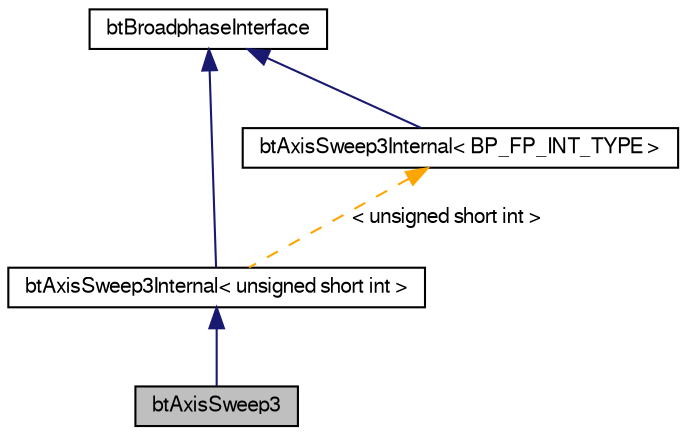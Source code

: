 digraph G
{
  bgcolor="transparent";
  edge [fontname="FreeSans",fontsize=10,labelfontname="FreeSans",labelfontsize=10];
  node [fontname="FreeSans",fontsize=10,shape=record];
  Node1 [label="btAxisSweep3",height=0.2,width=0.4,color="black", fillcolor="grey75", style="filled" fontcolor="black"];
  Node2 -> Node1 [dir=back,color="midnightblue",fontsize=10,style="solid"];
  Node2 [label="btAxisSweep3Internal\< unsigned short int \>",height=0.2,width=0.4,color="black",URL="$classbt_axis_sweep3_internal.html"];
  Node3 -> Node2 [dir=back,color="midnightblue",fontsize=10,style="solid"];
  Node3 [label="btBroadphaseInterface",height=0.2,width=0.4,color="black",URL="$classbt_broadphase_interface.html"];
  Node4 -> Node2 [dir=back,color="orange",fontsize=10,style="dashed",label="\< unsigned short int \>"];
  Node4 [label="btAxisSweep3Internal\< BP_FP_INT_TYPE \>",height=0.2,width=0.4,color="black",URL="$classbt_axis_sweep3_internal.html"];
  Node3 -> Node4 [dir=back,color="midnightblue",fontsize=10,style="solid"];
}
